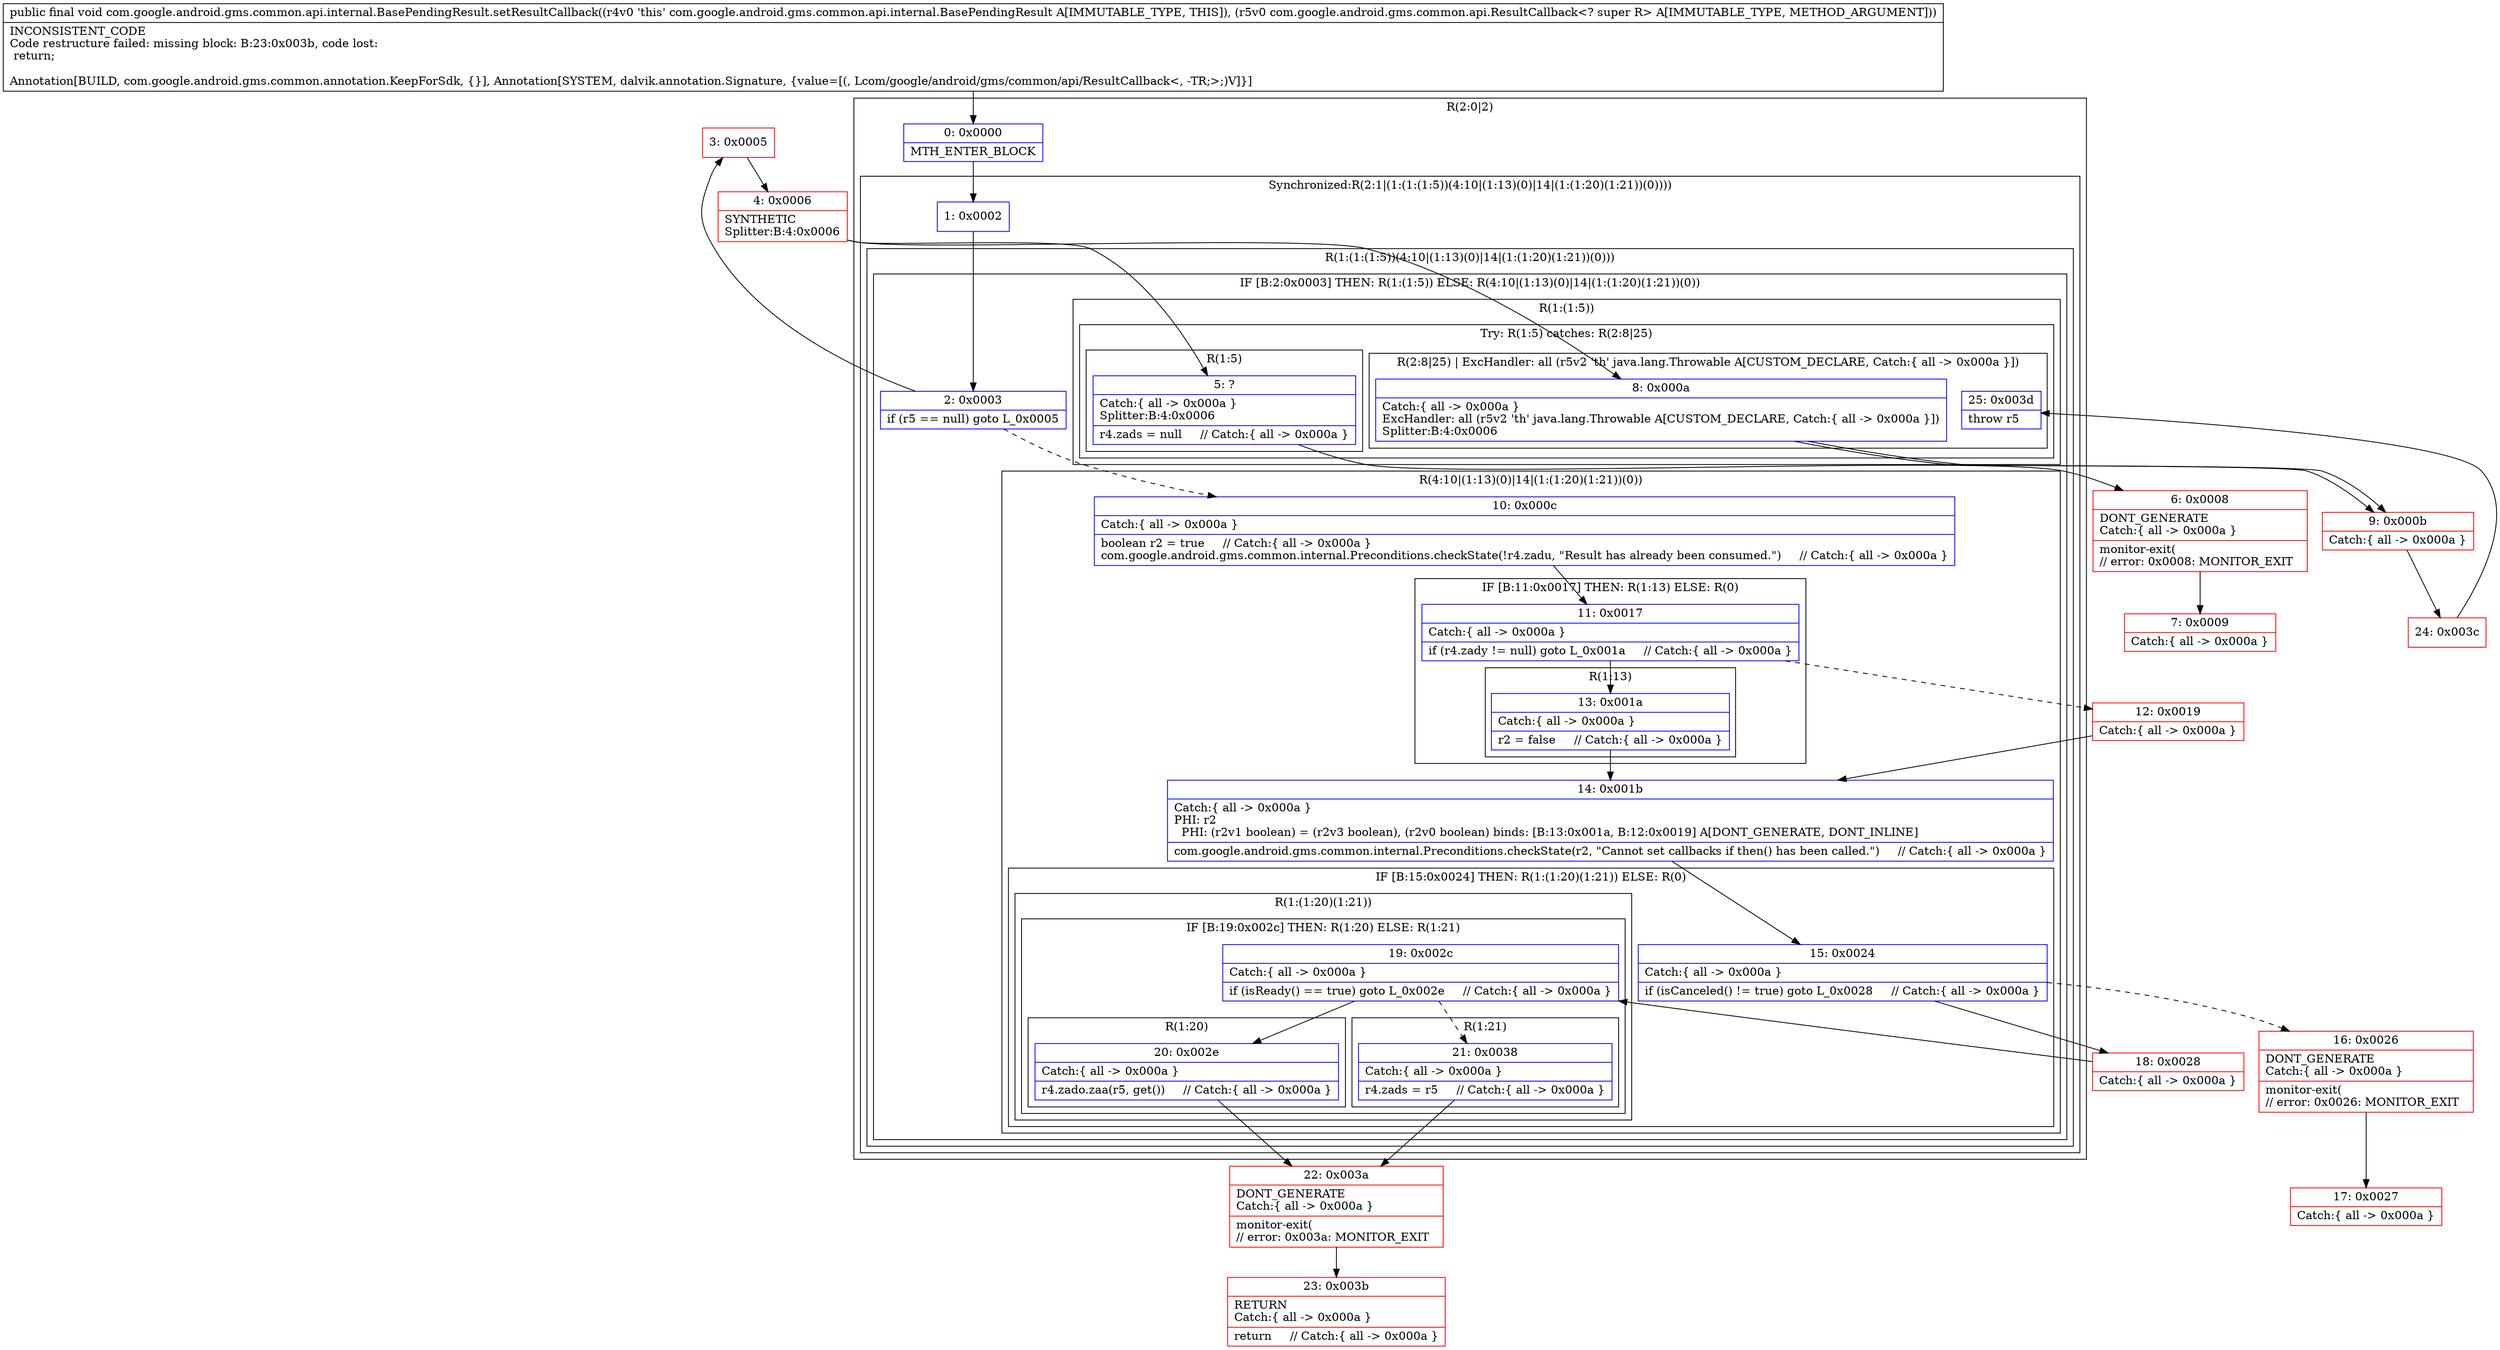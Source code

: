 digraph "CFG forcom.google.android.gms.common.api.internal.BasePendingResult.setResultCallback(Lcom\/google\/android\/gms\/common\/api\/ResultCallback;)V" {
subgraph cluster_Region_604955952 {
label = "R(2:0|2)";
node [shape=record,color=blue];
Node_0 [shape=record,label="{0\:\ 0x0000|MTH_ENTER_BLOCK\l}"];
subgraph cluster_SynchronizedRegion_519749725 {
label = "Synchronized:R(2:1|(1:(1:(1:5))(4:10|(1:13)(0)|14|(1:(1:20)(1:21))(0))))";
node [shape=record,color=blue];
Node_1 [shape=record,label="{1\:\ 0x0002}"];
subgraph cluster_Region_823050098 {
label = "R(1:(1:(1:5))(4:10|(1:13)(0)|14|(1:(1:20)(1:21))(0)))";
node [shape=record,color=blue];
subgraph cluster_IfRegion_711199445 {
label = "IF [B:2:0x0003] THEN: R(1:(1:5)) ELSE: R(4:10|(1:13)(0)|14|(1:(1:20)(1:21))(0))";
node [shape=record,color=blue];
Node_2 [shape=record,label="{2\:\ 0x0003|if (r5 == null) goto L_0x0005\l}"];
subgraph cluster_Region_2031111628 {
label = "R(1:(1:5))";
node [shape=record,color=blue];
subgraph cluster_TryCatchRegion_824218267 {
label = "Try: R(1:5) catches: R(2:8|25)";
node [shape=record,color=blue];
subgraph cluster_Region_1972461282 {
label = "R(1:5)";
node [shape=record,color=blue];
Node_5 [shape=record,label="{5\:\ ?|Catch:\{ all \-\> 0x000a \}\lSplitter:B:4:0x0006\l|r4.zads = null     \/\/ Catch:\{ all \-\> 0x000a \}\l}"];
}
subgraph cluster_Region_2141835303 {
label = "R(2:8|25) | ExcHandler: all (r5v2 'th' java.lang.Throwable A[CUSTOM_DECLARE, Catch:\{ all \-\> 0x000a \}])\l";
node [shape=record,color=blue];
Node_8 [shape=record,label="{8\:\ 0x000a|Catch:\{ all \-\> 0x000a \}\lExcHandler: all (r5v2 'th' java.lang.Throwable A[CUSTOM_DECLARE, Catch:\{ all \-\> 0x000a \}])\lSplitter:B:4:0x0006\l}"];
Node_25 [shape=record,label="{25\:\ 0x003d|throw r5\l}"];
}
}
}
subgraph cluster_Region_751208720 {
label = "R(4:10|(1:13)(0)|14|(1:(1:20)(1:21))(0))";
node [shape=record,color=blue];
Node_10 [shape=record,label="{10\:\ 0x000c|Catch:\{ all \-\> 0x000a \}\l|boolean r2 = true     \/\/ Catch:\{ all \-\> 0x000a \}\lcom.google.android.gms.common.internal.Preconditions.checkState(!r4.zadu, \"Result has already been consumed.\")     \/\/ Catch:\{ all \-\> 0x000a \}\l}"];
subgraph cluster_IfRegion_70032435 {
label = "IF [B:11:0x0017] THEN: R(1:13) ELSE: R(0)";
node [shape=record,color=blue];
Node_11 [shape=record,label="{11\:\ 0x0017|Catch:\{ all \-\> 0x000a \}\l|if (r4.zady != null) goto L_0x001a     \/\/ Catch:\{ all \-\> 0x000a \}\l}"];
subgraph cluster_Region_1991162187 {
label = "R(1:13)";
node [shape=record,color=blue];
Node_13 [shape=record,label="{13\:\ 0x001a|Catch:\{ all \-\> 0x000a \}\l|r2 = false     \/\/ Catch:\{ all \-\> 0x000a \}\l}"];
}
subgraph cluster_Region_825057895 {
label = "R(0)";
node [shape=record,color=blue];
}
}
Node_14 [shape=record,label="{14\:\ 0x001b|Catch:\{ all \-\> 0x000a \}\lPHI: r2 \l  PHI: (r2v1 boolean) = (r2v3 boolean), (r2v0 boolean) binds: [B:13:0x001a, B:12:0x0019] A[DONT_GENERATE, DONT_INLINE]\l|com.google.android.gms.common.internal.Preconditions.checkState(r2, \"Cannot set callbacks if then() has been called.\")     \/\/ Catch:\{ all \-\> 0x000a \}\l}"];
subgraph cluster_IfRegion_1312054510 {
label = "IF [B:15:0x0024] THEN: R(1:(1:20)(1:21)) ELSE: R(0)";
node [shape=record,color=blue];
Node_15 [shape=record,label="{15\:\ 0x0024|Catch:\{ all \-\> 0x000a \}\l|if (isCanceled() != true) goto L_0x0028     \/\/ Catch:\{ all \-\> 0x000a \}\l}"];
subgraph cluster_Region_2142078439 {
label = "R(1:(1:20)(1:21))";
node [shape=record,color=blue];
subgraph cluster_IfRegion_520110885 {
label = "IF [B:19:0x002c] THEN: R(1:20) ELSE: R(1:21)";
node [shape=record,color=blue];
Node_19 [shape=record,label="{19\:\ 0x002c|Catch:\{ all \-\> 0x000a \}\l|if (isReady() == true) goto L_0x002e     \/\/ Catch:\{ all \-\> 0x000a \}\l}"];
subgraph cluster_Region_1172579576 {
label = "R(1:20)";
node [shape=record,color=blue];
Node_20 [shape=record,label="{20\:\ 0x002e|Catch:\{ all \-\> 0x000a \}\l|r4.zado.zaa(r5, get())     \/\/ Catch:\{ all \-\> 0x000a \}\l}"];
}
subgraph cluster_Region_693879686 {
label = "R(1:21)";
node [shape=record,color=blue];
Node_21 [shape=record,label="{21\:\ 0x0038|Catch:\{ all \-\> 0x000a \}\l|r4.zads = r5     \/\/ Catch:\{ all \-\> 0x000a \}\l}"];
}
}
}
subgraph cluster_Region_986376695 {
label = "R(0)";
node [shape=record,color=blue];
}
}
}
}
}
}
}
subgraph cluster_Region_2141835303 {
label = "R(2:8|25) | ExcHandler: all (r5v2 'th' java.lang.Throwable A[CUSTOM_DECLARE, Catch:\{ all \-\> 0x000a \}])\l";
node [shape=record,color=blue];
Node_8 [shape=record,label="{8\:\ 0x000a|Catch:\{ all \-\> 0x000a \}\lExcHandler: all (r5v2 'th' java.lang.Throwable A[CUSTOM_DECLARE, Catch:\{ all \-\> 0x000a \}])\lSplitter:B:4:0x0006\l}"];
Node_25 [shape=record,label="{25\:\ 0x003d|throw r5\l}"];
}
Node_3 [shape=record,color=red,label="{3\:\ 0x0005}"];
Node_4 [shape=record,color=red,label="{4\:\ 0x0006|SYNTHETIC\lSplitter:B:4:0x0006\l}"];
Node_6 [shape=record,color=red,label="{6\:\ 0x0008|DONT_GENERATE\lCatch:\{ all \-\> 0x000a \}\l|monitor\-exit(\l\/\/ error: 0x0008: MONITOR_EXIT  \l}"];
Node_7 [shape=record,color=red,label="{7\:\ 0x0009|Catch:\{ all \-\> 0x000a \}\l}"];
Node_9 [shape=record,color=red,label="{9\:\ 0x000b|Catch:\{ all \-\> 0x000a \}\l}"];
Node_12 [shape=record,color=red,label="{12\:\ 0x0019|Catch:\{ all \-\> 0x000a \}\l}"];
Node_16 [shape=record,color=red,label="{16\:\ 0x0026|DONT_GENERATE\lCatch:\{ all \-\> 0x000a \}\l|monitor\-exit(\l\/\/ error: 0x0026: MONITOR_EXIT  \l}"];
Node_17 [shape=record,color=red,label="{17\:\ 0x0027|Catch:\{ all \-\> 0x000a \}\l}"];
Node_18 [shape=record,color=red,label="{18\:\ 0x0028|Catch:\{ all \-\> 0x000a \}\l}"];
Node_22 [shape=record,color=red,label="{22\:\ 0x003a|DONT_GENERATE\lCatch:\{ all \-\> 0x000a \}\l|monitor\-exit(\l\/\/ error: 0x003a: MONITOR_EXIT  \l}"];
Node_23 [shape=record,color=red,label="{23\:\ 0x003b|RETURN\lCatch:\{ all \-\> 0x000a \}\l|return     \/\/ Catch:\{ all \-\> 0x000a \}\l}"];
Node_24 [shape=record,color=red,label="{24\:\ 0x003c}"];
MethodNode[shape=record,label="{public final void com.google.android.gms.common.api.internal.BasePendingResult.setResultCallback((r4v0 'this' com.google.android.gms.common.api.internal.BasePendingResult A[IMMUTABLE_TYPE, THIS]), (r5v0 com.google.android.gms.common.api.ResultCallback\<? super R\> A[IMMUTABLE_TYPE, METHOD_ARGUMENT]))  | INCONSISTENT_CODE\lCode restructure failed: missing block: B:23:0x003b, code lost:\l    return;\l\lAnnotation[BUILD, com.google.android.gms.common.annotation.KeepForSdk, \{\}], Annotation[SYSTEM, dalvik.annotation.Signature, \{value=[(, Lcom\/google\/android\/gms\/common\/api\/ResultCallback\<, \-TR;\>;)V]\}]\l}"];
MethodNode -> Node_0;
Node_0 -> Node_1;
Node_1 -> Node_2;
Node_2 -> Node_3;
Node_2 -> Node_10[style=dashed];
Node_5 -> Node_6;
Node_8 -> Node_9;
Node_10 -> Node_11;
Node_11 -> Node_12[style=dashed];
Node_11 -> Node_13;
Node_13 -> Node_14;
Node_14 -> Node_15;
Node_15 -> Node_16[style=dashed];
Node_15 -> Node_18;
Node_19 -> Node_20;
Node_19 -> Node_21[style=dashed];
Node_20 -> Node_22;
Node_21 -> Node_22;
Node_8 -> Node_9;
Node_3 -> Node_4;
Node_4 -> Node_5;
Node_4 -> Node_8;
Node_6 -> Node_7;
Node_9 -> Node_24;
Node_12 -> Node_14;
Node_16 -> Node_17;
Node_18 -> Node_19;
Node_22 -> Node_23;
Node_24 -> Node_25;
}

